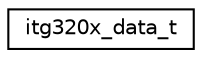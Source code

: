 digraph "Graphical Class Hierarchy"
{
 // LATEX_PDF_SIZE
  edge [fontname="Helvetica",fontsize="10",labelfontname="Helvetica",labelfontsize="10"];
  node [fontname="Helvetica",fontsize="10",shape=record];
  rankdir="LR";
  Node0 [label="itg320x_data_t",height=0.2,width=0.4,color="black", fillcolor="white", style="filled",URL="$structitg320x__data__t.html",tooltip="Angular rate values in tenths of a degree per second."];
}
